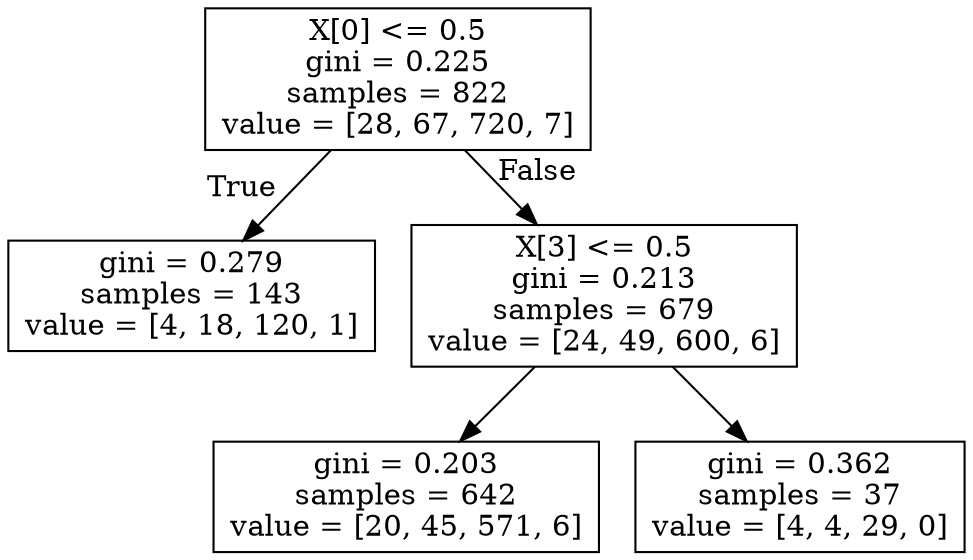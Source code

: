 digraph Tree {
node [shape=box] ;
0 [label="X[0] <= 0.5\ngini = 0.225\nsamples = 822\nvalue = [28, 67, 720, 7]"] ;
1 [label="gini = 0.279\nsamples = 143\nvalue = [4, 18, 120, 1]"] ;
0 -> 1 [labeldistance=2.5, labelangle=45, headlabel="True"] ;
2 [label="X[3] <= 0.5\ngini = 0.213\nsamples = 679\nvalue = [24, 49, 600, 6]"] ;
0 -> 2 [labeldistance=2.5, labelangle=-45, headlabel="False"] ;
3 [label="gini = 0.203\nsamples = 642\nvalue = [20, 45, 571, 6]"] ;
2 -> 3 ;
4 [label="gini = 0.362\nsamples = 37\nvalue = [4, 4, 29, 0]"] ;
2 -> 4 ;
}